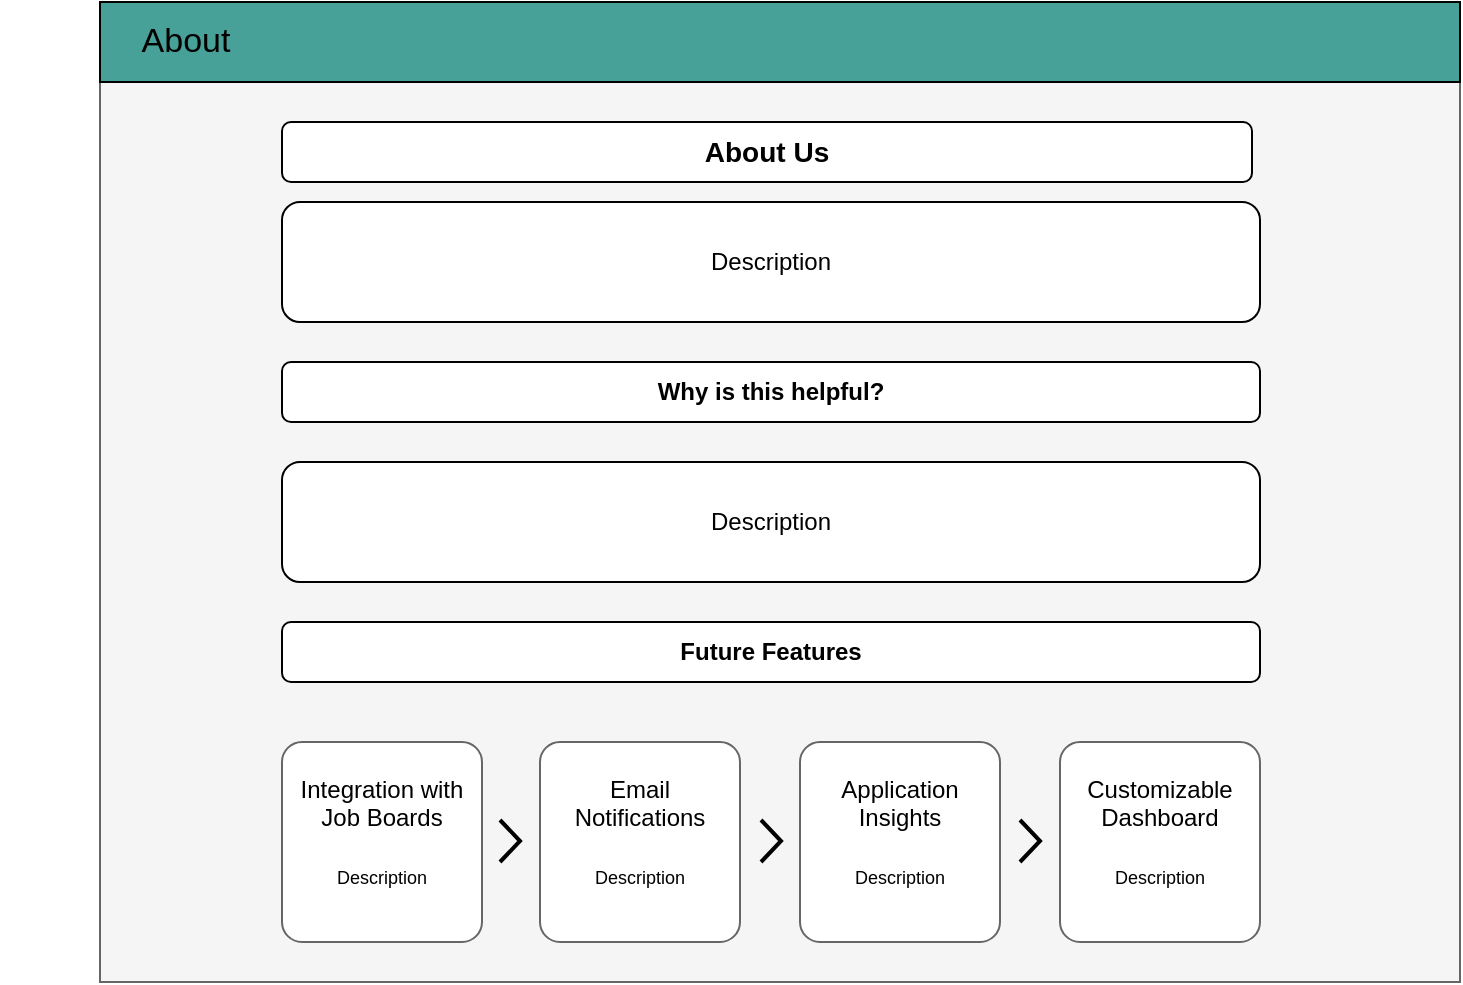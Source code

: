 <mxfile version="21.2.9" type="github" pages="7">
  <diagram name="About" id="xRr02R-4Z6sExsO45KH3">
    <mxGraphModel dx="2074" dy="1116" grid="1" gridSize="10" guides="1" tooltips="1" connect="1" arrows="1" fold="1" page="1" pageScale="1" pageWidth="827" pageHeight="1169" math="0" shadow="0">
      <root>
        <mxCell id="0" />
        <mxCell id="1" parent="0" />
        <mxCell id="dvgLq9mNUV7ObsUug_17-1" value="" style="rounded=0;whiteSpace=wrap;html=1;fillColor=#f5f5f5;fontColor=#333333;strokeColor=#666666;" parent="1" vertex="1">
          <mxGeometry x="80" y="30" width="680" height="480" as="geometry" />
        </mxCell>
        <mxCell id="uaXIYo1Mo4bbP_RrZjP_-2" value="&lt;b&gt;&lt;font style=&quot;font-size: 14px;&quot;&gt;About Us&lt;/font&gt;&lt;/b&gt;" style="rounded=1;whiteSpace=wrap;html=1;" parent="1" vertex="1">
          <mxGeometry x="171" y="80" width="485" height="30" as="geometry" />
        </mxCell>
        <mxCell id="uaXIYo1Mo4bbP_RrZjP_-3" value="&lt;b&gt;Why is this helpful?&lt;/b&gt;" style="rounded=1;whiteSpace=wrap;html=1;" parent="1" vertex="1">
          <mxGeometry x="171" y="200" width="489" height="30" as="geometry" />
        </mxCell>
        <mxCell id="uaXIYo1Mo4bbP_RrZjP_-4" value="&lt;b&gt;Future Features&lt;/b&gt;" style="rounded=1;whiteSpace=wrap;html=1;" parent="1" vertex="1">
          <mxGeometry x="171" y="330" width="489" height="30" as="geometry" />
        </mxCell>
        <mxCell id="uaXIYo1Mo4bbP_RrZjP_-5" value="Description" style="rounded=1;whiteSpace=wrap;html=1;" parent="1" vertex="1">
          <mxGeometry x="171" y="120" width="489" height="60" as="geometry" />
        </mxCell>
        <mxCell id="uaXIYo1Mo4bbP_RrZjP_-6" value="Description" style="rounded=1;whiteSpace=wrap;html=1;" parent="1" vertex="1">
          <mxGeometry x="171" y="250" width="489" height="60" as="geometry" />
        </mxCell>
        <mxCell id="uaXIYo1Mo4bbP_RrZjP_-7" value="Integration with Job Boards&lt;br&gt;&lt;br&gt;&lt;font style=&quot;font-size: 9px;&quot;&gt;Description&lt;/font&gt;" style="shape=mxgraph.mockup.containers.marginRect;rectMarginTop=10;strokeColor=#666666;strokeWidth=1;dashed=0;rounded=1;arcSize=5;recursiveResize=0;html=1;whiteSpace=wrap;" parent="1" vertex="1">
          <mxGeometry x="171" y="380" width="100" height="110" as="geometry" />
        </mxCell>
        <mxCell id="uaXIYo1Mo4bbP_RrZjP_-9" value="Email Notifications&lt;br&gt;&lt;br&gt;&lt;font style=&quot;font-size: 9px;&quot;&gt;Description&lt;/font&gt;" style="shape=mxgraph.mockup.containers.marginRect;rectMarginTop=10;strokeColor=#666666;strokeWidth=1;dashed=0;rounded=1;arcSize=5;recursiveResize=0;html=1;whiteSpace=wrap;" parent="1" vertex="1">
          <mxGeometry x="300" y="380" width="100" height="110" as="geometry" />
        </mxCell>
        <mxCell id="uaXIYo1Mo4bbP_RrZjP_-11" value="Application Insights&lt;br&gt;&lt;br&gt;&lt;font style=&quot;font-size: 9px;&quot;&gt;Description&lt;/font&gt;" style="shape=mxgraph.mockup.containers.marginRect;rectMarginTop=10;strokeColor=#666666;strokeWidth=1;dashed=0;rounded=1;arcSize=5;recursiveResize=0;html=1;whiteSpace=wrap;" parent="1" vertex="1">
          <mxGeometry x="430" y="380" width="100" height="110" as="geometry" />
        </mxCell>
        <mxCell id="uaXIYo1Mo4bbP_RrZjP_-13" value="Customizable Dashboard&lt;br&gt;&lt;br&gt;&lt;font style=&quot;font-size: 9px;&quot;&gt;Description&lt;/font&gt;" style="shape=mxgraph.mockup.containers.marginRect;rectMarginTop=10;strokeColor=#666666;strokeWidth=1;dashed=0;rounded=1;arcSize=5;recursiveResize=0;html=1;whiteSpace=wrap;" parent="1" vertex="1">
          <mxGeometry x="560" y="380" width="100" height="110" as="geometry" />
        </mxCell>
        <mxCell id="uaXIYo1Mo4bbP_RrZjP_-14" value="" style="html=1;verticalLabelPosition=bottom;labelBackgroundColor=#ffffff;verticalAlign=top;shadow=0;dashed=0;strokeWidth=2;shape=mxgraph.ios7.misc.right;strokeColor=#000000;" parent="1" vertex="1">
          <mxGeometry x="280" y="429" width="10" height="21" as="geometry" />
        </mxCell>
        <mxCell id="uaXIYo1Mo4bbP_RrZjP_-17" value="" style="html=1;verticalLabelPosition=bottom;labelBackgroundColor=#ffffff;verticalAlign=top;shadow=0;dashed=0;strokeWidth=2;shape=mxgraph.ios7.misc.right;strokeColor=#000000;" parent="1" vertex="1">
          <mxGeometry x="410.5" y="429" width="10" height="21" as="geometry" />
        </mxCell>
        <mxCell id="uaXIYo1Mo4bbP_RrZjP_-18" value="" style="html=1;verticalLabelPosition=bottom;labelBackgroundColor=#ffffff;verticalAlign=top;shadow=0;dashed=0;strokeWidth=2;shape=mxgraph.ios7.misc.right;strokeColor=#000000;" parent="1" vertex="1">
          <mxGeometry x="540" y="429" width="10" height="21" as="geometry" />
        </mxCell>
        <mxCell id="be0M2UQA52EfNcbYhilS-1" value="" style="rounded=0;whiteSpace=wrap;html=1;fillColor=#47A198;" parent="1" vertex="1">
          <mxGeometry x="80" y="20" width="680" height="40" as="geometry" />
        </mxCell>
        <mxCell id="BjGeQBdDh1jKma7azeNl-1" value="&lt;font style=&quot;font-size: 17px;&quot;&gt;About&lt;/font&gt;" style="text;html=1;strokeColor=none;fillColor=none;align=center;verticalAlign=middle;whiteSpace=wrap;rounded=0;" parent="1" vertex="1">
          <mxGeometry x="30" y="25" width="186" height="30" as="geometry" />
        </mxCell>
      </root>
    </mxGraphModel>
  </diagram>
  <diagram name="How It Works" id="o0AMaE044Lxo0M4aL4I6">
    <mxGraphModel dx="954" dy="624" grid="1" gridSize="10" guides="1" tooltips="1" connect="1" arrows="1" fold="1" page="1" pageScale="1" pageWidth="827" pageHeight="1169" math="0" shadow="0">
      <root>
        <mxCell id="w5iKcted1Wi5xDIMZnqj-0" />
        <mxCell id="w5iKcted1Wi5xDIMZnqj-1" parent="w5iKcted1Wi5xDIMZnqj-0" />
        <mxCell id="w5iKcted1Wi5xDIMZnqj-2" value="" style="rounded=0;whiteSpace=wrap;html=1;fillColor=#f5f5f5;fontColor=#333333;strokeColor=#666666;" vertex="1" parent="w5iKcted1Wi5xDIMZnqj-1">
          <mxGeometry x="80" y="30" width="680" height="530" as="geometry" />
        </mxCell>
        <mxCell id="w5iKcted1Wi5xDIMZnqj-6" value="&lt;b&gt;Step 1:&lt;/b&gt; Login or Sign Up" style="rounded=1;whiteSpace=wrap;html=1;" vertex="1" parent="w5iKcted1Wi5xDIMZnqj-1">
          <mxGeometry x="175.5" y="80" width="489" height="60" as="geometry" />
        </mxCell>
        <mxCell id="w5iKcted1Wi5xDIMZnqj-7" value="&lt;b&gt;Step 2:&lt;/b&gt; Navigate to the Applications Page" style="rounded=1;whiteSpace=wrap;html=1;" vertex="1" parent="w5iKcted1Wi5xDIMZnqj-1">
          <mxGeometry x="175.5" y="160" width="489" height="60" as="geometry" />
        </mxCell>
        <mxCell id="w5iKcted1Wi5xDIMZnqj-15" value="" style="rounded=0;whiteSpace=wrap;html=1;fillColor=#47A198;" vertex="1" parent="w5iKcted1Wi5xDIMZnqj-1">
          <mxGeometry x="80" y="20" width="680" height="40" as="geometry" />
        </mxCell>
        <mxCell id="w5iKcted1Wi5xDIMZnqj-16" value="&lt;font style=&quot;font-size: 17px;&quot;&gt;How It Works&lt;/font&gt;" style="text;html=1;strokeColor=none;fillColor=none;align=center;verticalAlign=middle;whiteSpace=wrap;rounded=0;" vertex="1" parent="w5iKcted1Wi5xDIMZnqj-1">
          <mxGeometry x="50" y="25" width="186" height="30" as="geometry" />
        </mxCell>
        <mxCell id="dmjhea1IQFxPsu3lTFYB-0" value="&lt;b&gt;Step 3:&lt;/b&gt; Start Adding Jobs" style="rounded=1;whiteSpace=wrap;html=1;" vertex="1" parent="w5iKcted1Wi5xDIMZnqj-1">
          <mxGeometry x="175.5" y="240" width="489" height="60" as="geometry" />
        </mxCell>
        <mxCell id="dmjhea1IQFxPsu3lTFYB-1" value="&lt;b&gt;Step 4:&lt;/b&gt; Organize Your Jobs" style="rounded=1;whiteSpace=wrap;html=1;" vertex="1" parent="w5iKcted1Wi5xDIMZnqj-1">
          <mxGeometry x="175.5" y="320" width="489" height="60" as="geometry" />
        </mxCell>
        <mxCell id="dmjhea1IQFxPsu3lTFYB-2" value="&lt;b&gt;Frequently Asked Questions&lt;/b&gt;" style="text;html=1;strokeColor=none;fillColor=none;align=center;verticalAlign=middle;whiteSpace=wrap;rounded=0;" vertex="1" parent="w5iKcted1Wi5xDIMZnqj-1">
          <mxGeometry x="295" y="390" width="250" height="30" as="geometry" />
        </mxCell>
        <mxCell id="dmjhea1IQFxPsu3lTFYB-3" value="Text" style="rounded=1;whiteSpace=wrap;html=1;" vertex="1" parent="w5iKcted1Wi5xDIMZnqj-1">
          <mxGeometry x="175.5" y="430" width="489" height="100" as="geometry" />
        </mxCell>
      </root>
    </mxGraphModel>
  </diagram>
  <diagram id="2M-0f1jTFjAmrjNBG6XW" name="Job Applications Page">
    <mxGraphModel dx="954" dy="624" grid="1" gridSize="5" guides="1" tooltips="1" connect="1" arrows="1" fold="1" page="1" pageScale="1" pageWidth="827" pageHeight="1169" math="0" shadow="0">
      <root>
        <mxCell id="0" />
        <mxCell id="1" parent="0" />
        <mxCell id="2fERDiRS2faEvjUnGCrK-1" value="" style="rounded=0;whiteSpace=wrap;html=1;fillColor=#f5f5f5;fontColor=#333333;strokeColor=#666666;" parent="1" vertex="1">
          <mxGeometry x="80" y="50" width="680" height="480" as="geometry" />
        </mxCell>
        <mxCell id="2fERDiRS2faEvjUnGCrK-3" value="" style="rounded=0;whiteSpace=wrap;html=1;fillColor=#47A198;" parent="1" vertex="1">
          <mxGeometry x="80" y="50" width="680" height="60" as="geometry" />
        </mxCell>
        <mxCell id="2fERDiRS2faEvjUnGCrK-4" value="&lt;span style=&quot;font-size: 15px;&quot;&gt;Job Applications&lt;/span&gt;" style="text;html=1;strokeColor=none;fillColor=none;align=center;verticalAlign=middle;whiteSpace=wrap;rounded=0;" parent="1" vertex="1">
          <mxGeometry x="100" y="65" width="160" height="30" as="geometry" />
        </mxCell>
        <mxCell id="2fERDiRS2faEvjUnGCrK-12" value="&lt;span style=&quot;font-size: 15px;&quot;&gt;My Job Applications&lt;/span&gt;" style="text;html=1;strokeColor=none;fillColor=none;align=center;verticalAlign=middle;whiteSpace=wrap;rounded=0;" parent="1" vertex="1">
          <mxGeometry x="314" y="140" width="190" height="30" as="geometry" />
        </mxCell>
        <mxCell id="2fERDiRS2faEvjUnGCrK-13" value="" style="rounded=0;whiteSpace=wrap;html=1;fillColor=#f5f5f5;fontColor=#333333;strokeColor=#666666;" parent="1" vertex="1">
          <mxGeometry x="80" y="620" width="680" height="495" as="geometry" />
        </mxCell>
        <mxCell id="2fERDiRS2faEvjUnGCrK-14" value="" style="rounded=0;whiteSpace=wrap;html=1;strokeColor=default;strokeWidth=0;fontFamily=Helvetica;fontSize=12;fontColor=default;fillColor=default;" parent="1" vertex="1">
          <mxGeometry x="199.25" y="690" width="446.5" height="415" as="geometry" />
        </mxCell>
        <mxCell id="2fERDiRS2faEvjUnGCrK-15" value="" style="rounded=0;whiteSpace=wrap;html=1;fillColor=#47A198;" parent="1" vertex="1">
          <mxGeometry x="80" y="620" width="680" height="60" as="geometry" />
        </mxCell>
        <mxCell id="2fERDiRS2faEvjUnGCrK-16" value="&lt;span style=&quot;font-size: 15px;&quot;&gt;Job Applications Modal&lt;/span&gt;" style="text;html=1;strokeColor=none;fillColor=none;align=center;verticalAlign=middle;whiteSpace=wrap;rounded=0;" parent="1" vertex="1">
          <mxGeometry x="100" y="635" width="160" height="30" as="geometry" />
        </mxCell>
        <mxCell id="2fERDiRS2faEvjUnGCrK-17" value="&lt;font style=&quot;font-size: 18px;&quot;&gt;********&lt;/font&gt;" style="rounded=1;whiteSpace=wrap;html=1;shadow=1;strokeWidth=0.5;" parent="1" vertex="1">
          <mxGeometry x="332" y="745" width="168" height="20" as="geometry" />
        </mxCell>
        <mxCell id="2fERDiRS2faEvjUnGCrK-18" value="&lt;font style=&quot;font-size: 18px;&quot;&gt;********&lt;/font&gt;" style="rounded=1;whiteSpace=wrap;html=1;shadow=1;strokeWidth=0.5;" parent="1" vertex="1">
          <mxGeometry x="332" y="790" width="163" height="20" as="geometry" />
        </mxCell>
        <mxCell id="2fERDiRS2faEvjUnGCrK-19" value="&lt;font style=&quot;font-size: 18px;&quot;&gt;********&lt;/font&gt;" style="rounded=1;whiteSpace=wrap;html=1;shadow=1;strokeWidth=0.5;" parent="1" vertex="1">
          <mxGeometry x="328.75" y="990" width="166.25" height="60" as="geometry" />
        </mxCell>
        <mxCell id="2fERDiRS2faEvjUnGCrK-20" value="Enter" style="rounded=1;whiteSpace=wrap;html=1;shadow=1;strokeWidth=0.5;fillColor=#0050ef;fontColor=#ffffff;strokeColor=#001DBC;" parent="1" vertex="1">
          <mxGeometry x="331" y="1060" width="160" height="30" as="geometry" />
        </mxCell>
        <mxCell id="2fERDiRS2faEvjUnGCrK-21" value="Notes" style="text;html=1;strokeColor=none;fillColor=none;align=center;verticalAlign=middle;whiteSpace=wrap;rounded=0;" parent="1" vertex="1">
          <mxGeometry x="299" y="970" width="100" height="20" as="geometry" />
        </mxCell>
        <mxCell id="2fERDiRS2faEvjUnGCrK-22" value="Job Position" style="text;html=1;strokeColor=none;fillColor=none;align=center;verticalAlign=middle;whiteSpace=wrap;rounded=0;" parent="1" vertex="1">
          <mxGeometry x="326.5" y="725" width="85" height="20" as="geometry" />
        </mxCell>
        <mxCell id="2fERDiRS2faEvjUnGCrK-23" value="Company" style="text;html=1;strokeColor=none;fillColor=none;align=center;verticalAlign=middle;whiteSpace=wrap;rounded=0;" parent="1" vertex="1">
          <mxGeometry x="324" y="770" width="90" height="20" as="geometry" />
        </mxCell>
        <mxCell id="2fERDiRS2faEvjUnGCrK-24" value="&lt;span style=&quot;font-size: 15px;&quot;&gt;Edit or Add a Listing&lt;/span&gt;" style="text;html=1;strokeColor=none;fillColor=none;align=center;verticalAlign=middle;whiteSpace=wrap;rounded=0;" parent="1" vertex="1">
          <mxGeometry x="328.75" y="690" width="190" height="30" as="geometry" />
        </mxCell>
        <mxCell id="MrEaUQL8ewnErSodTD4G-89" value="" style="rounded=0;whiteSpace=wrap;html=1;strokeColor=default;strokeWidth=0;fontFamily=Helvetica;fontSize=12;fontColor=default;fillColor=default;" parent="1" vertex="1">
          <mxGeometry x="115" y="185" width="615" height="330" as="geometry" />
        </mxCell>
        <mxCell id="MrEaUQL8ewnErSodTD4G-92" value="" style="rounded=0;whiteSpace=wrap;html=1;" parent="1" vertex="1">
          <mxGeometry x="125" y="242.5" width="590" height="255" as="geometry" />
        </mxCell>
        <mxCell id="MrEaUQL8ewnErSodTD4G-93" value="" style="rounded=0;whiteSpace=wrap;html=1;fillColor=#47a198;" parent="1" vertex="1">
          <mxGeometry x="125" y="207.5" width="590" height="40" as="geometry" />
        </mxCell>
        <mxCell id="MrEaUQL8ewnErSodTD4G-94" value="&lt;font style=&quot;font-size: 12px;&quot;&gt;Job Position&lt;/font&gt;" style="text;html=1;strokeColor=none;fillColor=none;align=center;verticalAlign=middle;whiteSpace=wrap;rounded=0;fontColor=#F7F7F7;" parent="1" vertex="1">
          <mxGeometry x="145" y="212.5" width="90" height="30" as="geometry" />
        </mxCell>
        <mxCell id="MrEaUQL8ewnErSodTD4G-95" value="&lt;font style=&quot;font-size: 12px;&quot;&gt;Company&lt;/font&gt;" style="text;html=1;strokeColor=none;fillColor=none;align=center;verticalAlign=middle;whiteSpace=wrap;rounded=0;fontColor=#F7F7F7;" parent="1" vertex="1">
          <mxGeometry x="235" y="212.5" width="90" height="30" as="geometry" />
        </mxCell>
        <mxCell id="MrEaUQL8ewnErSodTD4G-96" value="&lt;font style=&quot;font-size: 12px;&quot;&gt;Date of Application&lt;/font&gt;" style="text;html=1;strokeColor=none;fillColor=none;align=center;verticalAlign=middle;whiteSpace=wrap;rounded=0;fontColor=#F7F7F7;" parent="1" vertex="1">
          <mxGeometry x="325" y="212.5" width="90" height="30" as="geometry" />
        </mxCell>
        <mxCell id="MrEaUQL8ewnErSodTD4G-97" value="&lt;font style=&quot;font-size: 12px;&quot;&gt;Salary&lt;/font&gt;" style="text;html=1;strokeColor=none;fillColor=none;align=center;verticalAlign=middle;whiteSpace=wrap;rounded=0;fontColor=#F7F7F7;" parent="1" vertex="1">
          <mxGeometry x="406.5" y="212.5" width="90" height="30" as="geometry" />
        </mxCell>
        <mxCell id="MrEaUQL8ewnErSodTD4G-98" value="&lt;font style=&quot;font-size: 12px;&quot;&gt;Status&lt;/font&gt;" style="text;html=1;strokeColor=none;fillColor=none;align=center;verticalAlign=middle;whiteSpace=wrap;rounded=0;fontColor=#F7F7F7;" parent="1" vertex="1">
          <mxGeometry x="470" y="212.5" width="90" height="30" as="geometry" />
        </mxCell>
        <mxCell id="MrEaUQL8ewnErSodTD4G-106" value="Developer" style="text;html=1;strokeColor=none;fillColor=none;align=center;verticalAlign=middle;whiteSpace=wrap;rounded=0;" parent="1" vertex="1">
          <mxGeometry x="145" y="260" width="85" height="20" as="geometry" />
        </mxCell>
        <mxCell id="MrEaUQL8ewnErSodTD4G-108" value="Developer" style="text;html=1;strokeColor=none;fillColor=none;align=center;verticalAlign=middle;whiteSpace=wrap;rounded=0;" parent="1" vertex="1">
          <mxGeometry x="145" y="290" width="85" height="20" as="geometry" />
        </mxCell>
        <mxCell id="MrEaUQL8ewnErSodTD4G-109" value="Developer" style="text;html=1;strokeColor=none;fillColor=none;align=center;verticalAlign=middle;whiteSpace=wrap;rounded=0;" parent="1" vertex="1">
          <mxGeometry x="145" y="325" width="85" height="20" as="geometry" />
        </mxCell>
        <mxCell id="MrEaUQL8ewnErSodTD4G-110" value="Facebook" style="text;html=1;strokeColor=none;fillColor=none;align=center;verticalAlign=middle;whiteSpace=wrap;rounded=0;" parent="1" vertex="1">
          <mxGeometry x="235" y="260" width="85" height="20" as="geometry" />
        </mxCell>
        <mxCell id="MrEaUQL8ewnErSodTD4G-111" value="Apple" style="text;html=1;strokeColor=none;fillColor=none;align=center;verticalAlign=middle;whiteSpace=wrap;rounded=0;" parent="1" vertex="1">
          <mxGeometry x="235" y="295" width="85" height="20" as="geometry" />
        </mxCell>
        <mxCell id="MrEaUQL8ewnErSodTD4G-112" value="Google" style="text;html=1;strokeColor=none;fillColor=none;align=center;verticalAlign=middle;whiteSpace=wrap;rounded=0;" parent="1" vertex="1">
          <mxGeometry x="230" y="325" width="85" height="20" as="geometry" />
        </mxCell>
        <mxCell id="MrEaUQL8ewnErSodTD4G-113" value="01/5/2023" style="text;html=1;strokeColor=none;fillColor=none;align=center;verticalAlign=middle;whiteSpace=wrap;rounded=0;" parent="1" vertex="1">
          <mxGeometry x="325" y="260" width="85" height="20" as="geometry" />
        </mxCell>
        <mxCell id="MrEaUQL8ewnErSodTD4G-114" value="01/5/2023" style="text;html=1;strokeColor=none;fillColor=none;align=center;verticalAlign=middle;whiteSpace=wrap;rounded=0;" parent="1" vertex="1">
          <mxGeometry x="325" y="295" width="85" height="20" as="geometry" />
        </mxCell>
        <mxCell id="MrEaUQL8ewnErSodTD4G-115" value="02/5/2023" style="text;html=1;strokeColor=none;fillColor=none;align=center;verticalAlign=middle;whiteSpace=wrap;rounded=0;" parent="1" vertex="1">
          <mxGeometry x="321.5" y="330" width="85" height="20" as="geometry" />
        </mxCell>
        <mxCell id="MrEaUQL8ewnErSodTD4G-116" value="120k" style="text;html=1;strokeColor=none;fillColor=none;align=center;verticalAlign=middle;whiteSpace=wrap;rounded=0;" parent="1" vertex="1">
          <mxGeometry x="410" y="261.25" width="72.5" height="20" as="geometry" />
        </mxCell>
        <mxCell id="MrEaUQL8ewnErSodTD4G-117" style="edgeStyle=orthogonalEdgeStyle;rounded=0;orthogonalLoop=1;jettySize=auto;html=1;exitX=0.5;exitY=1;exitDx=0;exitDy=0;" parent="1" source="MrEaUQL8ewnErSodTD4G-115" target="MrEaUQL8ewnErSodTD4G-115" edge="1">
          <mxGeometry relative="1" as="geometry" />
        </mxCell>
        <mxCell id="MrEaUQL8ewnErSodTD4G-118" value="100k" style="text;html=1;strokeColor=none;fillColor=none;align=center;verticalAlign=middle;whiteSpace=wrap;rounded=0;" parent="1" vertex="1">
          <mxGeometry x="410" y="292.5" width="72.5" height="20" as="geometry" />
        </mxCell>
        <mxCell id="MrEaUQL8ewnErSodTD4G-119" value="100k" style="text;html=1;strokeColor=none;fillColor=none;align=center;verticalAlign=middle;whiteSpace=wrap;rounded=0;" parent="1" vertex="1">
          <mxGeometry x="410" y="325" width="72.5" height="20" as="geometry" />
        </mxCell>
        <mxCell id="MrEaUQL8ewnErSodTD4G-121" value="Applied" style="text;html=1;strokeColor=none;fillColor=none;align=center;verticalAlign=middle;whiteSpace=wrap;rounded=0;" parent="1" vertex="1">
          <mxGeometry x="482.5" y="260" width="72.5" height="20" as="geometry" />
        </mxCell>
        <mxCell id="MrEaUQL8ewnErSodTD4G-122" value="Rejected" style="text;html=1;strokeColor=none;fillColor=none;align=center;verticalAlign=middle;whiteSpace=wrap;rounded=0;" parent="1" vertex="1">
          <mxGeometry x="482.5" y="295" width="72.5" height="20" as="geometry" />
        </mxCell>
        <mxCell id="MrEaUQL8ewnErSodTD4G-123" value="Interviewing" style="text;html=1;strokeColor=none;fillColor=none;align=center;verticalAlign=middle;whiteSpace=wrap;rounded=0;" parent="1" vertex="1">
          <mxGeometry x="478.75" y="325" width="72.5" height="20" as="geometry" />
        </mxCell>
        <mxCell id="MrEaUQL8ewnErSodTD4G-124" value="Add New Job" style="rounded=1;whiteSpace=wrap;html=1;shadow=1;strokeWidth=0.5;fillColor=#0050ef;fontColor=#ffffff;strokeColor=#001DBC;" parent="1" vertex="1">
          <mxGeometry x="548.25" y="140" width="86.75" height="30" as="geometry" />
        </mxCell>
        <mxCell id="MrEaUQL8ewnErSodTD4G-127" value="Actions" style="text;html=1;strokeColor=none;fillColor=none;align=center;verticalAlign=middle;whiteSpace=wrap;rounded=0;fontColor=#F7F7F7;" parent="1" vertex="1">
          <mxGeometry x="548.25" y="212.5" width="90" height="30" as="geometry" />
        </mxCell>
        <mxCell id="MrEaUQL8ewnErSodTD4G-128" value="Notes" style="text;html=1;strokeColor=none;fillColor=none;align=center;verticalAlign=middle;whiteSpace=wrap;rounded=0;fontColor=#F7F7F7;" parent="1" vertex="1">
          <mxGeometry x="615" y="212.5" width="90" height="30" as="geometry" />
        </mxCell>
        <mxCell id="MrEaUQL8ewnErSodTD4G-129" value="" style="shape=image;html=1;verticalAlign=top;verticalLabelPosition=bottom;labelBackgroundColor=#ffffff;imageAspect=0;aspect=fixed;image=https://cdn1.iconfinder.com/data/icons/hawcons/32/699013-icon-27-trash-can-128.png" parent="1" vertex="1">
          <mxGeometry x="595" y="261.25" width="20" height="20" as="geometry" />
        </mxCell>
        <mxCell id="MrEaUQL8ewnErSodTD4G-130" value="" style="strokeColor=#999999;verticalLabelPosition=bottom;shadow=0;dashed=0;verticalAlign=top;strokeWidth=2;html=1;shape=mxgraph.mockup.misc.editIcon;" parent="1" vertex="1">
          <mxGeometry x="576.25" y="261.25" width="13.75" height="17.5" as="geometry" />
        </mxCell>
        <mxCell id="MrEaUQL8ewnErSodTD4G-132" value="" style="strokeColor=#999999;verticalLabelPosition=bottom;shadow=0;dashed=0;verticalAlign=top;strokeWidth=2;html=1;shape=mxgraph.mockup.misc.editIcon;" parent="1" vertex="1">
          <mxGeometry x="576.25" y="292.5" width="13.75" height="17.5" as="geometry" />
        </mxCell>
        <mxCell id="MrEaUQL8ewnErSodTD4G-133" value="" style="strokeColor=#999999;verticalLabelPosition=bottom;shadow=0;dashed=0;verticalAlign=top;strokeWidth=2;html=1;shape=mxgraph.mockup.misc.editIcon;" parent="1" vertex="1">
          <mxGeometry x="576.25" y="325" width="13.75" height="17.5" as="geometry" />
        </mxCell>
        <mxCell id="MrEaUQL8ewnErSodTD4G-134" value="" style="shape=image;html=1;verticalAlign=top;verticalLabelPosition=bottom;labelBackgroundColor=#ffffff;imageAspect=0;aspect=fixed;image=https://cdn1.iconfinder.com/data/icons/hawcons/32/699013-icon-27-trash-can-128.png" parent="1" vertex="1">
          <mxGeometry x="595" y="290" width="20" height="20" as="geometry" />
        </mxCell>
        <mxCell id="MrEaUQL8ewnErSodTD4G-135" value="" style="shape=image;html=1;verticalAlign=top;verticalLabelPosition=bottom;labelBackgroundColor=#ffffff;imageAspect=0;aspect=fixed;image=https://cdn1.iconfinder.com/data/icons/hawcons/32/699013-icon-27-trash-can-128.png" parent="1" vertex="1">
          <mxGeometry x="595" y="322.5" width="20" height="20" as="geometry" />
        </mxCell>
        <mxCell id="MrEaUQL8ewnErSodTD4G-136" value="great company!" style="text;html=1;strokeColor=none;fillColor=none;align=center;verticalAlign=middle;whiteSpace=wrap;rounded=0;" parent="1" vertex="1">
          <mxGeometry x="625" y="261.25" width="85" height="20" as="geometry" />
        </mxCell>
        <mxCell id="MrEaUQL8ewnErSodTD4G-137" value="cool manager" style="text;html=1;strokeColor=none;fillColor=none;align=center;verticalAlign=middle;whiteSpace=wrap;rounded=0;" parent="1" vertex="1">
          <mxGeometry x="620" y="323.75" width="85" height="20" as="geometry" />
        </mxCell>
        <mxCell id="MrEaUQL8ewnErSodTD4G-138" value="will apply again!" style="text;html=1;strokeColor=none;fillColor=none;align=center;verticalAlign=middle;whiteSpace=wrap;rounded=0;" parent="1" vertex="1">
          <mxGeometry x="625" y="292.5" width="85" height="20" as="geometry" />
        </mxCell>
        <mxCell id="MrEaUQL8ewnErSodTD4G-142" value="DOA" style="text;html=1;strokeColor=none;fillColor=none;align=center;verticalAlign=middle;whiteSpace=wrap;rounded=0;" parent="1" vertex="1">
          <mxGeometry x="309" y="825" width="90" height="20" as="geometry" />
        </mxCell>
        <mxCell id="MrEaUQL8ewnErSodTD4G-147" value="Status" style="text;html=1;strokeColor=none;fillColor=none;align=center;verticalAlign=middle;whiteSpace=wrap;rounded=0;" parent="1" vertex="1">
          <mxGeometry x="304" y="925" width="90" height="20" as="geometry" />
        </mxCell>
        <mxCell id="f0J7XAi0krgkfsXrwlJw-2" value="Salary" style="text;html=1;strokeColor=none;fillColor=none;align=center;verticalAlign=middle;whiteSpace=wrap;rounded=0;" parent="1" vertex="1">
          <mxGeometry x="309" y="875" width="90" height="20" as="geometry" />
        </mxCell>
        <mxCell id="f0J7XAi0krgkfsXrwlJw-6" value="&lt;font style=&quot;font-size: 18px;&quot;&gt;********&lt;/font&gt;" style="rounded=1;whiteSpace=wrap;html=1;shadow=1;strokeWidth=0.5;" parent="1" vertex="1">
          <mxGeometry x="334" y="895" width="158" height="20" as="geometry" />
        </mxCell>
        <mxCell id="f0J7XAi0krgkfsXrwlJw-7" value="dropdown calender" style="rounded=1;whiteSpace=wrap;html=1;" parent="1" vertex="1">
          <mxGeometry x="333.75" y="845" width="161.25" height="20" as="geometry" />
        </mxCell>
        <mxCell id="f0J7XAi0krgkfsXrwlJw-8" value="dropdown status options" style="rounded=1;whiteSpace=wrap;html=1;" parent="1" vertex="1">
          <mxGeometry x="333" y="945" width="161.25" height="20" as="geometry" />
        </mxCell>
        <mxCell id="f0J7XAi0krgkfsXrwlJw-10" value="Click to open Modal" style="rounded=0;whiteSpace=wrap;html=1;" parent="1" vertex="1">
          <mxGeometry x="610" y="65" width="120" height="60" as="geometry" />
        </mxCell>
        <mxCell id="f0J7XAi0krgkfsXrwlJw-11" value="" style="endArrow=classic;html=1;rounded=0;exitX=0.75;exitY=1;exitDx=0;exitDy=0;" parent="1" source="f0J7XAi0krgkfsXrwlJw-10" edge="1">
          <mxGeometry width="50" height="50" relative="1" as="geometry">
            <mxPoint x="720" y="140" as="sourcePoint" />
            <mxPoint x="635" y="160" as="targetPoint" />
            <Array as="points">
              <mxPoint x="665" y="155" />
            </Array>
          </mxGeometry>
        </mxCell>
        <mxCell id="f0J7XAi0krgkfsXrwlJw-18" value="" style="curved=1;endArrow=classic;html=1;rounded=0;" parent="1" edge="1">
          <mxGeometry width="50" height="50" relative="1" as="geometry">
            <mxPoint x="526.25" y="393.75" as="sourcePoint" />
            <mxPoint x="576.25" y="343.75" as="targetPoint" />
            <Array as="points">
              <mxPoint x="576.25" y="393.75" />
              <mxPoint x="526.25" y="343.75" />
            </Array>
          </mxGeometry>
        </mxCell>
        <mxCell id="f0J7XAi0krgkfsXrwlJw-19" value="Click edit icon to open Modal" style="rounded=0;whiteSpace=wrap;html=1;" parent="1" vertex="1">
          <mxGeometry x="458.75" y="395" width="120" height="60" as="geometry" />
        </mxCell>
        <mxCell id="f0J7XAi0krgkfsXrwlJw-21" value="Modal will lay over the top of the job applications page" style="rounded=0;whiteSpace=wrap;html=1;" parent="1" vertex="1">
          <mxGeometry x="80" y="550" width="230" height="60" as="geometry" />
        </mxCell>
        <mxCell id="f0J7XAi0krgkfsXrwlJw-24" value="" style="endArrow=classic;html=1;rounded=0;" parent="1" edge="1">
          <mxGeometry width="50" height="50" relative="1" as="geometry">
            <mxPoint x="630" y="365" as="sourcePoint" />
            <mxPoint x="605" y="345" as="targetPoint" />
          </mxGeometry>
        </mxCell>
        <mxCell id="f0J7XAi0krgkfsXrwlJw-25" value="Click to remove listing from table" style="rounded=0;whiteSpace=wrap;html=1;" parent="1" vertex="1">
          <mxGeometry x="605" y="365" width="95" height="60" as="geometry" />
        </mxCell>
      </root>
    </mxGraphModel>
  </diagram>
  <diagram id="uaErvloH1qxhbPAL33uY" name="Contact Us">
    <mxGraphModel dx="954" dy="624" grid="1" gridSize="10" guides="1" tooltips="1" connect="1" arrows="1" fold="1" page="1" pageScale="1" pageWidth="827" pageHeight="1169" math="0" shadow="0">
      <root>
        <mxCell id="0" />
        <mxCell id="1" parent="0" />
        <mxCell id="P7Mi3YgqfspxZTFJ4Eox-1" value="" style="rounded=0;whiteSpace=wrap;html=1;fillColor=#F5F5F5;" parent="1" vertex="1">
          <mxGeometry x="80" y="50" width="680" height="480" as="geometry" />
        </mxCell>
        <mxCell id="zvY6nekfArleN82rxukt-1" value="" style="rounded=0;whiteSpace=wrap;html=1;strokeColor=default;strokeWidth=0;fontFamily=Helvetica;fontSize=12;fontColor=default;fillColor=default;" parent="1" vertex="1">
          <mxGeometry x="279" y="130" width="270" height="360" as="geometry" />
        </mxCell>
        <mxCell id="P7Mi3YgqfspxZTFJ4Eox-2" value="" style="rounded=0;whiteSpace=wrap;html=1;fillColor=#47A198;" parent="1" vertex="1">
          <mxGeometry x="80" y="50" width="680" height="60" as="geometry" />
        </mxCell>
        <mxCell id="P7Mi3YgqfspxZTFJ4Eox-4" value="&lt;span style=&quot;font-size: 15px;&quot;&gt;Contact Us&lt;/span&gt;" style="text;html=1;strokeColor=none;fillColor=none;align=center;verticalAlign=middle;whiteSpace=wrap;rounded=0;" parent="1" vertex="1">
          <mxGeometry x="100" y="65" width="160" height="30" as="geometry" />
        </mxCell>
        <mxCell id="Ib4bSF4myuMl5yyrqLZd-1" value="&lt;font style=&quot;font-size: 18px;&quot;&gt;********&lt;/font&gt;" style="rounded=1;whiteSpace=wrap;html=1;shadow=1;strokeWidth=0.5;" parent="1" vertex="1">
          <mxGeometry x="336" y="220" width="155" height="30" as="geometry" />
        </mxCell>
        <mxCell id="Ib4bSF4myuMl5yyrqLZd-2" value="&lt;font style=&quot;font-size: 18px;&quot;&gt;********&lt;/font&gt;" style="rounded=1;whiteSpace=wrap;html=1;shadow=1;strokeWidth=0.5;" parent="1" vertex="1">
          <mxGeometry x="334" y="280" width="156" height="30" as="geometry" />
        </mxCell>
        <mxCell id="Ib4bSF4myuMl5yyrqLZd-3" value="&lt;font style=&quot;font-size: 18px;&quot;&gt;********&lt;/font&gt;" style="rounded=1;whiteSpace=wrap;html=1;shadow=1;strokeWidth=0.5;" parent="1" vertex="1">
          <mxGeometry x="331" y="340" width="160" height="80" as="geometry" />
        </mxCell>
        <mxCell id="T5zHEb-5bwIXLHCsg_aF-1" value="Send" style="rounded=1;whiteSpace=wrap;html=1;shadow=1;strokeWidth=0.5;fillColor=#0050ef;fontColor=#ffffff;strokeColor=#001DBC;" parent="1" vertex="1">
          <mxGeometry x="330" y="440" width="160" height="30" as="geometry" />
        </mxCell>
        <mxCell id="9JuwHCfW0jqKaPbFpY71-3" value="Message" style="text;html=1;strokeColor=none;fillColor=none;align=center;verticalAlign=middle;whiteSpace=wrap;rounded=0;" parent="1" vertex="1">
          <mxGeometry x="314" y="320" width="100" height="20" as="geometry" />
        </mxCell>
        <mxCell id="9JuwHCfW0jqKaPbFpY71-1" value="Full Name" style="text;html=1;strokeColor=none;fillColor=none;align=center;verticalAlign=middle;whiteSpace=wrap;rounded=0;" parent="1" vertex="1">
          <mxGeometry x="325" y="200" width="85" height="20" as="geometry" />
        </mxCell>
        <mxCell id="9JuwHCfW0jqKaPbFpY71-2" value="Email" style="text;html=1;strokeColor=none;fillColor=none;align=center;verticalAlign=middle;whiteSpace=wrap;rounded=0;" parent="1" vertex="1">
          <mxGeometry x="302.5" y="260" width="90" height="20" as="geometry" />
        </mxCell>
        <mxCell id="P7Mi3YgqfspxZTFJ4Eox-7" value="&lt;span style=&quot;font-size: 15px;&quot;&gt;Contact Us&lt;/span&gt;" style="text;html=1;strokeColor=none;fillColor=none;align=center;verticalAlign=middle;whiteSpace=wrap;rounded=0;" parent="1" vertex="1">
          <mxGeometry x="314" y="150" width="190" height="30" as="geometry" />
        </mxCell>
      </root>
    </mxGraphModel>
  </diagram>
  <diagram id="xvzF7gPvuCzSWVA1GL_E" name="Signup">
    <mxGraphModel dx="2074" dy="-53" grid="1" gridSize="10" guides="1" tooltips="1" connect="1" arrows="1" fold="1" page="1" pageScale="1" pageWidth="827" pageHeight="1169" math="0" shadow="0">
      <root>
        <mxCell id="0" />
        <mxCell id="1" parent="0" />
        <mxCell id="0KLh7vSYWgwpcqclXr0D-1" value="" style="rounded=0;whiteSpace=wrap;html=1;fillColor=#F5F5F5;" parent="1" vertex="1">
          <mxGeometry x="200" y="1360" width="1200" height="910" as="geometry" />
        </mxCell>
        <mxCell id="OvNOe9mkAHB0qJ5ScY_u-1" value="" style="rounded=0;whiteSpace=wrap;html=1;fillColor=#47A198;" parent="1" vertex="1">
          <mxGeometry x="200" y="1360" width="1200" height="80" as="geometry" />
        </mxCell>
        <mxCell id="nEuG2LrnHmwUTM_K6WzK-1" value="&lt;font style=&quot;font-size: 31px;&quot;&gt;Sign Up&lt;/font&gt;" style="text;html=1;strokeColor=none;fillColor=none;align=center;verticalAlign=middle;whiteSpace=wrap;rounded=0;" parent="1" vertex="1">
          <mxGeometry x="190" y="1385" width="186" height="30" as="geometry" />
        </mxCell>
        <mxCell id="aWwmrnevSm80ddYie6Ve-1" value="" style="strokeWidth=1;shadow=0;dashed=0;align=center;html=1;shape=mxgraph.mockup.forms.rrect;rSize=0;strokeColor=#999999;fillColor=#ffffff;labelBackgroundColor=#008080;fontFamily=Yanone Kaffeesatz;fontSource=https%3A%2F%2Ffonts.googleapis.com%2Fcss%3Ffamily%3DYanone%2BKaffeesatz;fontSize=28;" parent="1" vertex="1">
          <mxGeometry x="473" y="1480" width="608" height="720" as="geometry" />
        </mxCell>
        <mxCell id="aWwmrnevSm80ddYie6Ve-2" value="" style="strokeWidth=1;shadow=0;dashed=0;align=center;html=1;shape=mxgraph.mockup.forms.anchor;fontSize=12;fontColor=#666666;align=left;resizeWidth=1;spacingLeft=0;" parent="aWwmrnevSm80ddYie6Ve-1" vertex="1">
          <mxGeometry width="551.442" height="20" relative="1" as="geometry">
            <mxPoint x="10" y="10" as="offset" />
          </mxGeometry>
        </mxCell>
        <mxCell id="aWwmrnevSm80ddYie6Ve-3" value="&lt;font style=&quot;font-size: 28px;&quot; color=&quot;#a8a8a8&quot;&gt;email&lt;/font&gt;" style="strokeWidth=1;shadow=0;dashed=0;align=center;html=1;shape=mxgraph.mockup.forms.rrect;rSize=0;strokeColor=#999999;fontColor=#666666;align=left;spacingLeft=5;resizeWidth=1;fontFamily=Yanone Kaffeesatz;fontSource=https%3A%2F%2Ffonts.googleapis.com%2Fcss%3Ffamily%3DYanone%2BKaffeesatz;" parent="aWwmrnevSm80ddYie6Ve-1" vertex="1">
          <mxGeometry width="456.0" height="50" relative="1" as="geometry">
            <mxPoint x="73" y="390" as="offset" />
          </mxGeometry>
        </mxCell>
        <mxCell id="aWwmrnevSm80ddYie6Ve-4" value="" style="strokeWidth=1;shadow=0;dashed=0;align=center;html=1;shape=mxgraph.mockup.forms.anchor;fontSize=12;fontColor=#666666;align=left;resizeWidth=1;spacingLeft=0;" parent="aWwmrnevSm80ddYie6Ve-1" vertex="1">
          <mxGeometry width="98.977" height="20" relative="1" as="geometry">
            <mxPoint x="10" y="95" as="offset" />
          </mxGeometry>
        </mxCell>
        <mxCell id="aWwmrnevSm80ddYie6Ve-5" value="&lt;font style=&quot;font-size: 28px;&quot; color=&quot;#a8a8a8&quot;&gt;password&lt;/font&gt;" style="strokeWidth=1;shadow=0;dashed=0;align=center;html=1;shape=mxgraph.mockup.forms.rrect;rSize=0;strokeColor=#999999;fontColor=#666666;align=left;spacingLeft=5;resizeWidth=1;fontFamily=Yanone Kaffeesatz;fontSource=https%3A%2F%2Ffonts.googleapis.com%2Fcss%3Ffamily%3DYanone%2BKaffeesatz;" parent="aWwmrnevSm80ddYie6Ve-1" vertex="1">
          <mxGeometry width="456.0" height="50" relative="1" as="geometry">
            <mxPoint x="73" y="460" as="offset" />
          </mxGeometry>
        </mxCell>
        <mxCell id="aWwmrnevSm80ddYie6Ve-6" value="&lt;font style=&quot;font-size: 28px;&quot;&gt;SIGN UP&lt;/font&gt;" style="strokeWidth=1;shadow=0;dashed=0;align=center;html=1;shape=mxgraph.mockup.forms.rrect;rSize=5;strokeColor=none;fontColor=#ffffff;fillColor=#008080;fontSize=16;fontStyle=1;fontFamily=Yanone Kaffeesatz;fontSource=https%3A%2F%2Ffonts.googleapis.com%2Fcss%3Ffamily%3DYanone%2BKaffeesatz;" parent="aWwmrnevSm80ddYie6Ve-1" vertex="1">
          <mxGeometry y="1" width="370" height="41" relative="1" as="geometry">
            <mxPoint x="105" y="-171" as="offset" />
          </mxGeometry>
        </mxCell>
        <object label="&lt;font style=&quot;font-size: 28px;&quot;&gt;Log in&lt;/font&gt;" Link="" id="aWwmrnevSm80ddYie6Ve-7">
          <mxCell style="strokeWidth=1;shadow=0;dashed=0;align=center;html=1;shape=mxgraph.mockup.forms.anchor;fontSize=12;fontColor=#9999ff;align=left;spacingLeft=0;fontStyle=4;resizeWidth=1;fontFamily=Yanone Kaffeesatz;fontSource=https%3A%2F%2Ffonts.googleapis.com%2Fcss%3Ffamily%3DYanone%2BKaffeesatz;" parent="aWwmrnevSm80ddYie6Ve-1" vertex="1">
            <mxGeometry y="1" width="56.558" height="19" relative="1" as="geometry">
              <mxPoint x="387" y="-98" as="offset" />
            </mxGeometry>
          </mxCell>
        </object>
        <mxCell id="aWwmrnevSm80ddYie6Ve-8" value="" style="strokeWidth=1;shadow=0;dashed=0;align=center;html=1;shape=mxgraph.mockup.forms.anchor;fontSize=12;fontColor=#666666;align=left;spacingLeft=0;resizeWidth=1;" parent="aWwmrnevSm80ddYie6Ve-1" vertex="1">
          <mxGeometry y="1" width="456.0" height="20" relative="1" as="geometry">
            <mxPoint x="10" y="-70" as="offset" />
          </mxGeometry>
        </mxCell>
        <object label="" Link="" id="aWwmrnevSm80ddYie6Ve-9">
          <mxCell style="strokeWidth=1;shadow=0;dashed=0;align=center;html=1;shape=mxgraph.mockup.forms.anchor;fontSize=12;fontColor=#9999ff;align=left;spacingLeft=0;fontStyle=4;resizeWidth=1;" parent="aWwmrnevSm80ddYie6Ve-1" vertex="1">
            <mxGeometry y="1" width="272.186" height="20" relative="1" as="geometry">
              <mxPoint x="85" y="-90" as="offset" />
            </mxGeometry>
          </mxCell>
        </object>
        <mxCell id="aWwmrnevSm80ddYie6Ve-10" value="&lt;font style=&quot;font-size: 28px;&quot;&gt;Already have an account?&amp;nbsp;&lt;/font&gt;" style="text;html=1;strokeColor=none;fillColor=none;align=center;verticalAlign=middle;whiteSpace=wrap;rounded=0;fontFamily=Yanone Kaffeesatz;fontSource=https%3A%2F%2Ffonts.googleapis.com%2Fcss%3Ffamily%3DYanone%2BKaffeesatz;" parent="aWwmrnevSm80ddYie6Ve-1" vertex="1">
          <mxGeometry x="125.793" y="618.171" width="241.103" height="26.177" as="geometry" />
        </mxCell>
        <mxCell id="aWwmrnevSm80ddYie6Ve-11" value="&lt;font style=&quot;font-size: 28px;&quot; color=&quot;#a8a8a8&quot;&gt;lastname&lt;/font&gt;" style="strokeWidth=1;shadow=0;dashed=0;align=center;html=1;shape=mxgraph.mockup.forms.rrect;rSize=0;strokeColor=#999999;fontColor=#666666;align=left;spacingLeft=5;resizeWidth=1;fontFamily=Yanone Kaffeesatz;fontSource=https%3A%2F%2Ffonts.googleapis.com%2Fcss%3Ffamily%3DYanone%2BKaffeesatz;" parent="aWwmrnevSm80ddYie6Ve-1" vertex="1">
          <mxGeometry width="456.0" height="50" relative="1" as="geometry">
            <mxPoint x="73" y="310" as="offset" />
          </mxGeometry>
        </mxCell>
        <mxCell id="aWwmrnevSm80ddYie6Ve-12" value="&lt;font style=&quot;font-size: 28px;&quot; color=&quot;#a8a8a8&quot;&gt;firstname&lt;/font&gt;" style="strokeWidth=1;shadow=0;dashed=0;align=center;html=1;shape=mxgraph.mockup.forms.rrect;rSize=0;strokeColor=#999999;fontColor=#666666;align=left;spacingLeft=5;resizeWidth=1;fontFamily=Yanone Kaffeesatz;fontSource=https%3A%2F%2Ffonts.googleapis.com%2Fcss%3Ffamily%3DYanone%2BKaffeesatz;" parent="aWwmrnevSm80ddYie6Ve-1" vertex="1">
          <mxGeometry width="456.0" height="50" relative="1" as="geometry">
            <mxPoint x="73" y="240" as="offset" />
          </mxGeometry>
        </mxCell>
        <mxCell id="aWwmrnevSm80ddYie6Ve-13" value="" style="strokeWidth=1;shadow=0;dashed=0;align=center;html=1;shape=mxgraph.mockup.forms.anchor;fontSize=12;fontColor=#666666;align=left;resizeWidth=1;spacingLeft=0;" parent="aWwmrnevSm80ddYie6Ve-1" vertex="1">
          <mxGeometry width="551.442" height="20" relative="1" as="geometry">
            <mxPoint x="20" y="20" as="offset" />
          </mxGeometry>
        </mxCell>
        <mxCell id="aWwmrnevSm80ddYie6Ve-14" value="&lt;div style=&quot;text-align: justify; font-size: 38px;&quot;&gt;&lt;b style=&quot;color: rgb(0, 0, 0); font-family: &amp;quot;Yanone Kaffeesatz&amp;quot;; background-color: initial; font-size: 38px;&quot;&gt;Create Your Account&lt;/b&gt;&lt;/div&gt;" style="strokeWidth=1;shadow=0;dashed=0;align=center;html=1;shape=mxgraph.mockup.forms.anchor;fontSize=38;fontColor=#666666;align=center;resizeWidth=1;spacingLeft=0;verticalAlign=middle;" parent="aWwmrnevSm80ddYie6Ve-1" vertex="1">
          <mxGeometry width="551.442" height="60" relative="1" as="geometry">
            <mxPoint x="30" y="75" as="offset" />
          </mxGeometry>
        </mxCell>
        <mxCell id="aWwmrnevSm80ddYie6Ve-15" value="&lt;i&gt;&lt;font style=&quot;font-size: 38px;&quot; face=&quot;Square Peg&quot; data-font-src=&quot;https://fonts.googleapis.com/css?family=Square+Peg&quot;&gt;Organize your job search!&lt;/font&gt;&lt;/i&gt;" style="text;html=1;align=center;verticalAlign=middle;resizable=0;points=[];autosize=1;strokeColor=none;fillColor=none;fontStyle=1;fontColor=#737373;" parent="aWwmrnevSm80ddYie6Ve-1" vertex="1">
          <mxGeometry x="162.488" y="154.288" width="270" height="60" as="geometry" />
        </mxCell>
      </root>
    </mxGraphModel>
  </diagram>
  <diagram name="Login" id="jQRQWv14IElprEMD4ODN">
    <mxGraphModel dx="2074" dy="1116" grid="1" gridSize="10" guides="1" tooltips="1" connect="1" arrows="1" fold="1" page="1" pageScale="1" pageWidth="827" pageHeight="1169" math="0" shadow="0">
      <root>
        <mxCell id="2HYGWIoWuBUOGCAfXDqm-0" />
        <mxCell id="2HYGWIoWuBUOGCAfXDqm-1" parent="2HYGWIoWuBUOGCAfXDqm-0" />
      </root>
    </mxGraphModel>
  </diagram>
  <diagram id="TlQu51tvzFfThhZhskvf" name="Account Settings">
    <mxGraphModel dx="1122" dy="734" grid="1" gridSize="10" guides="1" tooltips="1" connect="1" arrows="1" fold="1" page="1" pageScale="1" pageWidth="827" pageHeight="1169" math="0" shadow="0">
      <root>
        <mxCell id="0" />
        <mxCell id="1" parent="0" />
        <mxCell id="zmNlA5_jed2OSYbW6adv-1" value="" style="rounded=0;whiteSpace=wrap;html=1;fillColor=#f5f5f5;fontColor=#333333;strokeColor=#666666;" vertex="1" parent="1">
          <mxGeometry x="70" y="20" width="690" height="480" as="geometry" />
        </mxCell>
        <mxCell id="tIL9ToQIKslQ7jHVoK9O-22" value="" style="rounded=0;whiteSpace=wrap;html=1;strokeColor=default;strokeWidth=0;fontFamily=Helvetica;fontSize=12;fontColor=default;fillColor=default;" parent="1" vertex="1">
          <mxGeometry x="470" y="80" width="270" height="380" as="geometry" />
        </mxCell>
        <mxCell id="tIL9ToQIKslQ7jHVoK9O-21" value="" style="rounded=0;whiteSpace=wrap;html=1;strokeColor=default;strokeWidth=0;fontFamily=Helvetica;fontSize=12;fontColor=default;fillColor=default;" parent="1" vertex="1">
          <mxGeometry x="90" y="80" width="360" height="380" as="geometry" />
        </mxCell>
        <mxCell id="tIL9ToQIKslQ7jHVoK9O-4" value="Input" style="rounded=1;whiteSpace=wrap;html=1;shadow=1;strokeWidth=0.5;" parent="1" vertex="1">
          <mxGeometry x="100" y="290" width="340" height="40" as="geometry" />
        </mxCell>
        <mxCell id="tIL9ToQIKslQ7jHVoK9O-3" value="Input" style="rounded=1;whiteSpace=wrap;html=1;shadow=1;strokeWidth=0.5;" parent="1" vertex="1">
          <mxGeometry x="280" y="210" width="160" height="40" as="geometry" />
        </mxCell>
        <mxCell id="tIL9ToQIKslQ7jHVoK9O-5" value="Input" style="rounded=1;whiteSpace=wrap;html=1;shadow=1;strokeWidth=0.5;" parent="1" vertex="1">
          <mxGeometry x="100" y="210" width="160" height="40" as="geometry" />
        </mxCell>
        <mxCell id="tIL9ToQIKslQ7jHVoK9O-7" value="First Name" style="text;html=1;strokeColor=none;fillColor=none;align=center;verticalAlign=middle;whiteSpace=wrap;rounded=0;" parent="1" vertex="1">
          <mxGeometry x="80" y="180" width="100" height="30" as="geometry" />
        </mxCell>
        <mxCell id="tIL9ToQIKslQ7jHVoK9O-8" value="Last Name" style="text;html=1;strokeColor=none;fillColor=none;align=center;verticalAlign=middle;whiteSpace=wrap;rounded=0;" parent="1" vertex="1">
          <mxGeometry x="260" y="180" width="100" height="30" as="geometry" />
        </mxCell>
        <mxCell id="tIL9ToQIKslQ7jHVoK9O-9" value="Email Address" style="text;html=1;strokeColor=none;fillColor=none;align=center;verticalAlign=middle;whiteSpace=wrap;rounded=0;" parent="1" vertex="1">
          <mxGeometry x="90" y="260" width="100" height="30" as="geometry" />
        </mxCell>
        <mxCell id="tIL9ToQIKslQ7jHVoK9O-10" value="&lt;font size=&quot;1&quot;&gt;&lt;span style=&quot;font-size: 15px;&quot;&gt;&lt;b&gt;Personal Information&lt;/b&gt;&lt;/span&gt;&lt;/font&gt;" style="text;html=1;strokeColor=none;fillColor=none;align=center;verticalAlign=middle;whiteSpace=wrap;rounded=0;" parent="1" vertex="1">
          <mxGeometry x="175" y="90" width="190" height="30" as="geometry" />
        </mxCell>
        <mxCell id="tIL9ToQIKslQ7jHVoK9O-11" value="&lt;font size=&quot;1&quot;&gt;&lt;span style=&quot;font-size: 15px;&quot;&gt;&lt;b&gt;Change password&lt;/b&gt;&lt;/span&gt;&lt;/font&gt;" style="text;html=1;strokeColor=none;fillColor=none;align=center;verticalAlign=middle;whiteSpace=wrap;rounded=0;" parent="1" vertex="1">
          <mxGeometry x="520" y="90" width="190" height="30" as="geometry" />
        </mxCell>
        <mxCell id="tIL9ToQIKslQ7jHVoK9O-12" value="&lt;font style=&quot;font-size: 18px;&quot;&gt;********&lt;/font&gt;" style="rounded=1;whiteSpace=wrap;html=1;shadow=1;strokeWidth=0.5;" parent="1" vertex="1">
          <mxGeometry x="520" y="170" width="160" height="40" as="geometry" />
        </mxCell>
        <mxCell id="tIL9ToQIKslQ7jHVoK9O-13" value="&lt;font style=&quot;font-size: 18px;&quot;&gt;********&lt;/font&gt;" style="rounded=1;whiteSpace=wrap;html=1;shadow=1;strokeWidth=0.5;" parent="1" vertex="1">
          <mxGeometry x="520" y="255" width="160" height="40" as="geometry" />
        </mxCell>
        <mxCell id="tIL9ToQIKslQ7jHVoK9O-14" value="&lt;font style=&quot;font-size: 18px;&quot;&gt;********&lt;/font&gt;" style="rounded=1;whiteSpace=wrap;html=1;shadow=1;strokeWidth=0.5;" parent="1" vertex="1">
          <mxGeometry x="520" y="350" width="160" height="40" as="geometry" />
        </mxCell>
        <mxCell id="tIL9ToQIKslQ7jHVoK9O-17" value="Current Password" style="text;html=1;strokeColor=none;fillColor=none;align=center;verticalAlign=middle;whiteSpace=wrap;rounded=0;" parent="1" vertex="1">
          <mxGeometry x="520" y="140" width="100" height="30" as="geometry" />
        </mxCell>
        <mxCell id="tIL9ToQIKslQ7jHVoK9O-18" value="New Password" style="text;html=1;strokeColor=none;fillColor=none;align=left;verticalAlign=middle;whiteSpace=wrap;rounded=0;" parent="1" vertex="1">
          <mxGeometry x="520" y="225" width="100" height="30" as="geometry" />
        </mxCell>
        <mxCell id="tIL9ToQIKslQ7jHVoK9O-19" value="Confirm Password" style="text;html=1;strokeColor=none;fillColor=none;align=left;verticalAlign=middle;whiteSpace=wrap;rounded=0;" parent="1" vertex="1">
          <mxGeometry x="520" y="320" width="120" height="30" as="geometry" />
        </mxCell>
        <mxCell id="65haR2pwGxqnflXkg-4F-1" value="&lt;font style=&quot;font-size: 13px;&quot;&gt;Confirm changes&lt;/font&gt;" style="rounded=1;whiteSpace=wrap;html=1;shadow=1;strokeWidth=0.5;" parent="1" vertex="1">
          <mxGeometry x="100" y="420" width="160" height="30" as="geometry" />
        </mxCell>
        <mxCell id="65haR2pwGxqnflXkg-4F-2" value="&lt;font style=&quot;font-size: 13px;&quot;&gt;Confirm changes&lt;/font&gt;" style="rounded=1;whiteSpace=wrap;html=1;shadow=1;strokeWidth=0.5;" parent="1" vertex="1">
          <mxGeometry x="520" y="420" width="160" height="30" as="geometry" />
        </mxCell>
        <mxCell id="ziBJ-tHGPQR7Q-591J8c-1" value="" style="rounded=0;whiteSpace=wrap;html=1;fillColor=#47A198;" vertex="1" parent="1">
          <mxGeometry x="70" y="20" width="690" height="40" as="geometry" />
        </mxCell>
        <mxCell id="Ngt_0N4jMnkBNF-oHr5o-1" value="&lt;font style=&quot;font-size: 19px;&quot;&gt;Account Settings&lt;/font&gt;" style="text;html=1;strokeColor=none;fillColor=none;align=center;verticalAlign=middle;whiteSpace=wrap;rounded=0;" vertex="1" parent="1">
          <mxGeometry x="60" y="25" width="186" height="30" as="geometry" />
        </mxCell>
      </root>
    </mxGraphModel>
  </diagram>
</mxfile>
